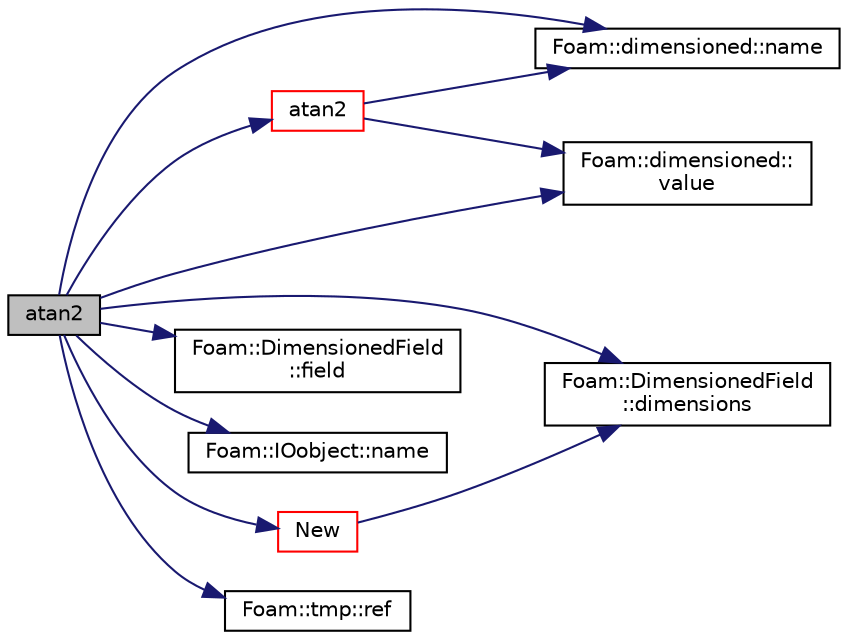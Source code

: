 digraph "atan2"
{
  bgcolor="transparent";
  edge [fontname="Helvetica",fontsize="10",labelfontname="Helvetica",labelfontsize="10"];
  node [fontname="Helvetica",fontsize="10",shape=record];
  rankdir="LR";
  Node67384 [label="atan2",height=0.2,width=0.4,color="black", fillcolor="grey75", style="filled", fontcolor="black"];
  Node67384 -> Node67385 [color="midnightblue",fontsize="10",style="solid",fontname="Helvetica"];
  Node67385 [label="atan2",height=0.2,width=0.4,color="red",URL="$a21851.html#a7c3244436f5bb68e49184c00b86ccc8d"];
  Node67385 -> Node67387 [color="midnightblue",fontsize="10",style="solid",fontname="Helvetica"];
  Node67387 [label="Foam::dimensioned::name",height=0.2,width=0.4,color="black",URL="$a27473.html#ade4113569ef0db70665fded275a5e38e",tooltip="Return const reference to name. "];
  Node67385 -> Node67388 [color="midnightblue",fontsize="10",style="solid",fontname="Helvetica"];
  Node67388 [label="Foam::dimensioned::\lvalue",height=0.2,width=0.4,color="black",URL="$a27473.html#a7948200a26c85fc3a83ffa510a91d668",tooltip="Return const reference to value. "];
  Node67384 -> Node67389 [color="midnightblue",fontsize="10",style="solid",fontname="Helvetica"];
  Node67389 [label="Foam::DimensionedField\l::dimensions",height=0.2,width=0.4,color="black",URL="$a27497.html#a512673c2674ca2d38885f1bb5f6994fb",tooltip="Return dimensions. "];
  Node67384 -> Node67390 [color="midnightblue",fontsize="10",style="solid",fontname="Helvetica"];
  Node67390 [label="Foam::DimensionedField\l::field",height=0.2,width=0.4,color="black",URL="$a27497.html#ac2dbc74fd80315697e3bfbe57956ad89"];
  Node67384 -> Node67387 [color="midnightblue",fontsize="10",style="solid",fontname="Helvetica"];
  Node67384 -> Node67391 [color="midnightblue",fontsize="10",style="solid",fontname="Helvetica"];
  Node67391 [label="Foam::IOobject::name",height=0.2,width=0.4,color="black",URL="$a27249.html#acc80e00a8ac919288fb55bd14cc88bf6",tooltip="Return name. "];
  Node67384 -> Node67392 [color="midnightblue",fontsize="10",style="solid",fontname="Helvetica"];
  Node67392 [label="New",height=0.2,width=0.4,color="red",URL="$a21851.html#a9d62cf14554c95e83f83f14909d9e0ec"];
  Node67392 -> Node67389 [color="midnightblue",fontsize="10",style="solid",fontname="Helvetica"];
  Node67384 -> Node67632 [color="midnightblue",fontsize="10",style="solid",fontname="Helvetica"];
  Node67632 [label="Foam::tmp::ref",height=0.2,width=0.4,color="black",URL="$a27077.html#aeaf81e641282874cef07f5b808efc83b",tooltip="Return non-const reference or generate a fatal error. "];
  Node67384 -> Node67388 [color="midnightblue",fontsize="10",style="solid",fontname="Helvetica"];
}

